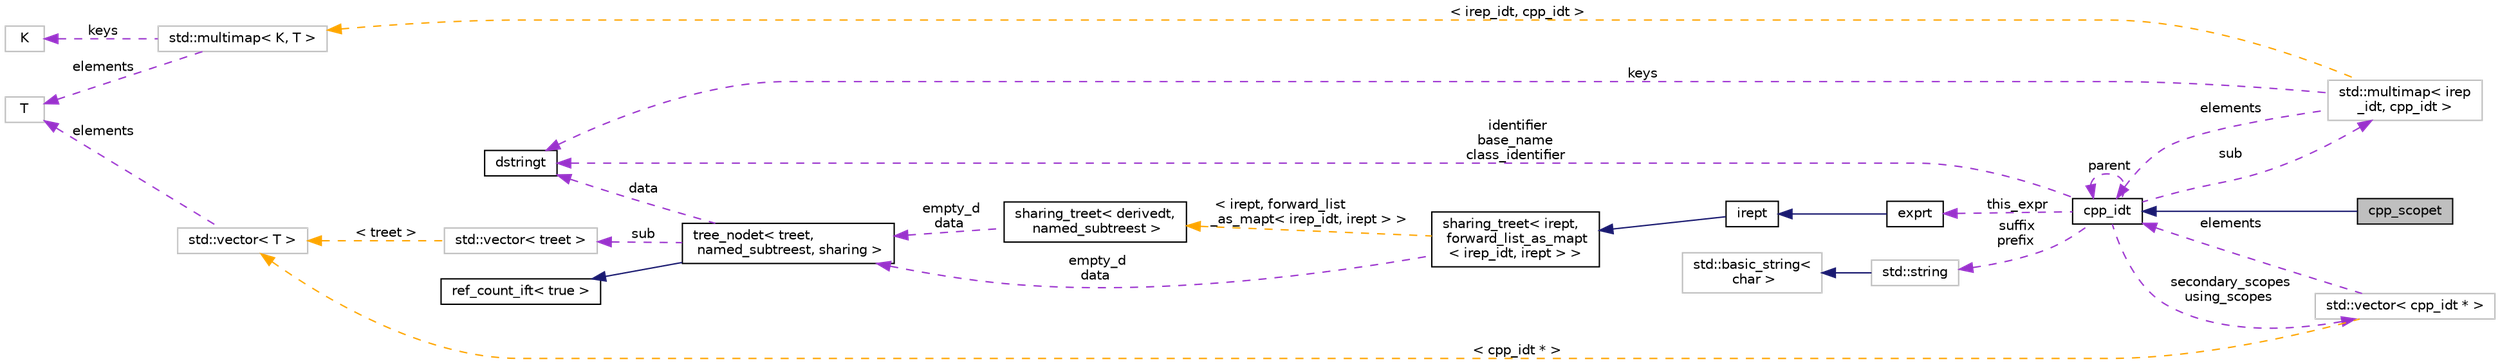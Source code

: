 digraph "cpp_scopet"
{
 // LATEX_PDF_SIZE
  bgcolor="transparent";
  edge [fontname="Helvetica",fontsize="10",labelfontname="Helvetica",labelfontsize="10"];
  node [fontname="Helvetica",fontsize="10",shape=record];
  rankdir="LR";
  Node1 [label="cpp_scopet",height=0.2,width=0.4,color="black", fillcolor="grey75", style="filled", fontcolor="black",tooltip=" "];
  Node2 -> Node1 [dir="back",color="midnightblue",fontsize="10",style="solid",fontname="Helvetica"];
  Node2 [label="cpp_idt",height=0.2,width=0.4,color="black",URL="$classcpp__idt.html",tooltip=" "];
  Node3 -> Node2 [dir="back",color="darkorchid3",fontsize="10",style="dashed",label=" secondary_scopes\nusing_scopes" ,fontname="Helvetica"];
  Node3 [label="std::vector\< cpp_idt * \>",height=0.2,width=0.4,color="grey75",tooltip=" "];
  Node2 -> Node3 [dir="back",color="darkorchid3",fontsize="10",style="dashed",label=" elements" ,fontname="Helvetica"];
  Node4 -> Node3 [dir="back",color="orange",fontsize="10",style="dashed",label=" \< cpp_idt * \>" ,fontname="Helvetica"];
  Node4 [label="std::vector\< T \>",height=0.2,width=0.4,color="grey75",tooltip="STL class."];
  Node5 -> Node4 [dir="back",color="darkorchid3",fontsize="10",style="dashed",label=" elements" ,fontname="Helvetica"];
  Node5 [label="T",height=0.2,width=0.4,color="grey75",tooltip=" "];
  Node6 -> Node2 [dir="back",color="darkorchid3",fontsize="10",style="dashed",label=" sub" ,fontname="Helvetica"];
  Node6 [label="std::multimap\< irep\l_idt, cpp_idt \>",height=0.2,width=0.4,color="grey75",tooltip=" "];
  Node7 -> Node6 [dir="back",color="darkorchid3",fontsize="10",style="dashed",label=" keys" ,fontname="Helvetica"];
  Node7 [label="dstringt",height=0.2,width=0.4,color="black",URL="$classdstringt.html",tooltip="dstringt has one field, an unsigned integer no which is an index into a static table of strings."];
  Node2 -> Node6 [dir="back",color="darkorchid3",fontsize="10",style="dashed",label=" elements" ,fontname="Helvetica"];
  Node8 -> Node6 [dir="back",color="orange",fontsize="10",style="dashed",label=" \< irep_idt, cpp_idt \>" ,fontname="Helvetica"];
  Node8 [label="std::multimap\< K, T \>",height=0.2,width=0.4,color="grey75",tooltip="STL class."];
  Node9 -> Node8 [dir="back",color="darkorchid3",fontsize="10",style="dashed",label=" keys" ,fontname="Helvetica"];
  Node9 [label="K",height=0.2,width=0.4,color="grey75",tooltip=" "];
  Node5 -> Node8 [dir="back",color="darkorchid3",fontsize="10",style="dashed",label=" elements" ,fontname="Helvetica"];
  Node7 -> Node2 [dir="back",color="darkorchid3",fontsize="10",style="dashed",label=" identifier\nbase_name\nclass_identifier" ,fontname="Helvetica"];
  Node2 -> Node2 [dir="back",color="darkorchid3",fontsize="10",style="dashed",label=" parent" ,fontname="Helvetica"];
  Node10 -> Node2 [dir="back",color="darkorchid3",fontsize="10",style="dashed",label=" suffix\nprefix" ,fontname="Helvetica"];
  Node10 [label="std::string",height=0.2,width=0.4,color="grey75",tooltip="STL class."];
  Node11 -> Node10 [dir="back",color="midnightblue",fontsize="10",style="solid",fontname="Helvetica"];
  Node11 [label="std::basic_string\<\l char \>",height=0.2,width=0.4,color="grey75",tooltip="STL class."];
  Node12 -> Node2 [dir="back",color="darkorchid3",fontsize="10",style="dashed",label=" this_expr" ,fontname="Helvetica"];
  Node12 [label="exprt",height=0.2,width=0.4,color="black",URL="$classexprt.html",tooltip="Base class for all expressions."];
  Node13 -> Node12 [dir="back",color="midnightblue",fontsize="10",style="solid",fontname="Helvetica"];
  Node13 [label="irept",height=0.2,width=0.4,color="black",URL="$classirept.html",tooltip="There are a large number of kinds of tree structured or tree-like data in CPROVER."];
  Node14 -> Node13 [dir="back",color="midnightblue",fontsize="10",style="solid",fontname="Helvetica"];
  Node14 [label="sharing_treet\< irept,\l forward_list_as_mapt\l\< irep_idt, irept \> \>",height=0.2,width=0.4,color="black",URL="$classsharing__treet.html",tooltip=" "];
  Node15 -> Node14 [dir="back",color="darkorchid3",fontsize="10",style="dashed",label=" empty_d\ndata" ,fontname="Helvetica"];
  Node15 [label="tree_nodet\< treet,\l named_subtreest, sharing \>",height=0.2,width=0.4,color="black",URL="$classtree__nodet.html",tooltip="A node with data in a tree, it contains:"];
  Node16 -> Node15 [dir="back",color="midnightblue",fontsize="10",style="solid",fontname="Helvetica"];
  Node16 [label="ref_count_ift\< true \>",height=0.2,width=0.4,color="black",URL="$structref__count__ift_3_01true_01_4.html",tooltip=" "];
  Node17 -> Node15 [dir="back",color="darkorchid3",fontsize="10",style="dashed",label=" sub" ,fontname="Helvetica"];
  Node17 [label="std::vector\< treet \>",height=0.2,width=0.4,color="grey75",tooltip=" "];
  Node4 -> Node17 [dir="back",color="orange",fontsize="10",style="dashed",label=" \< treet \>" ,fontname="Helvetica"];
  Node7 -> Node15 [dir="back",color="darkorchid3",fontsize="10",style="dashed",label=" data" ,fontname="Helvetica"];
  Node18 -> Node14 [dir="back",color="orange",fontsize="10",style="dashed",label=" \< irept, forward_list\l_as_mapt\< irep_idt, irept \> \>" ,fontname="Helvetica"];
  Node18 [label="sharing_treet\< derivedt,\l named_subtreest \>",height=0.2,width=0.4,color="black",URL="$classsharing__treet.html",tooltip="Base class for tree-like data structures with sharing."];
  Node15 -> Node18 [dir="back",color="darkorchid3",fontsize="10",style="dashed",label=" empty_d\ndata" ,fontname="Helvetica"];
}

